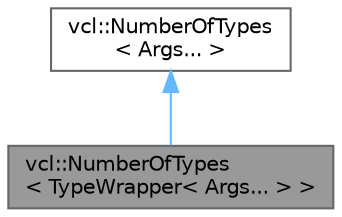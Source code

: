 digraph "vcl::NumberOfTypes&lt; TypeWrapper&lt; Args... &gt; &gt;"
{
 // LATEX_PDF_SIZE
  bgcolor="transparent";
  edge [fontname=Helvetica,fontsize=10,labelfontname=Helvetica,labelfontsize=10];
  node [fontname=Helvetica,fontsize=10,shape=box,height=0.2,width=0.4];
  Node1 [label="vcl::NumberOfTypes\l\< TypeWrapper\< Args... \> \>",height=0.2,width=0.4,color="gray40", fillcolor="grey60", style="filled", fontcolor="black",tooltip=" "];
  Node2 -> Node1 [dir="back",color="steelblue1",style="solid"];
  Node2 [label="vcl::NumberOfTypes\l\< Args... \>",height=0.2,width=0.4,color="gray40", fillcolor="white", style="filled",URL="$structvcl_1_1NumberOfTypes.html",tooltip=" "];
}
